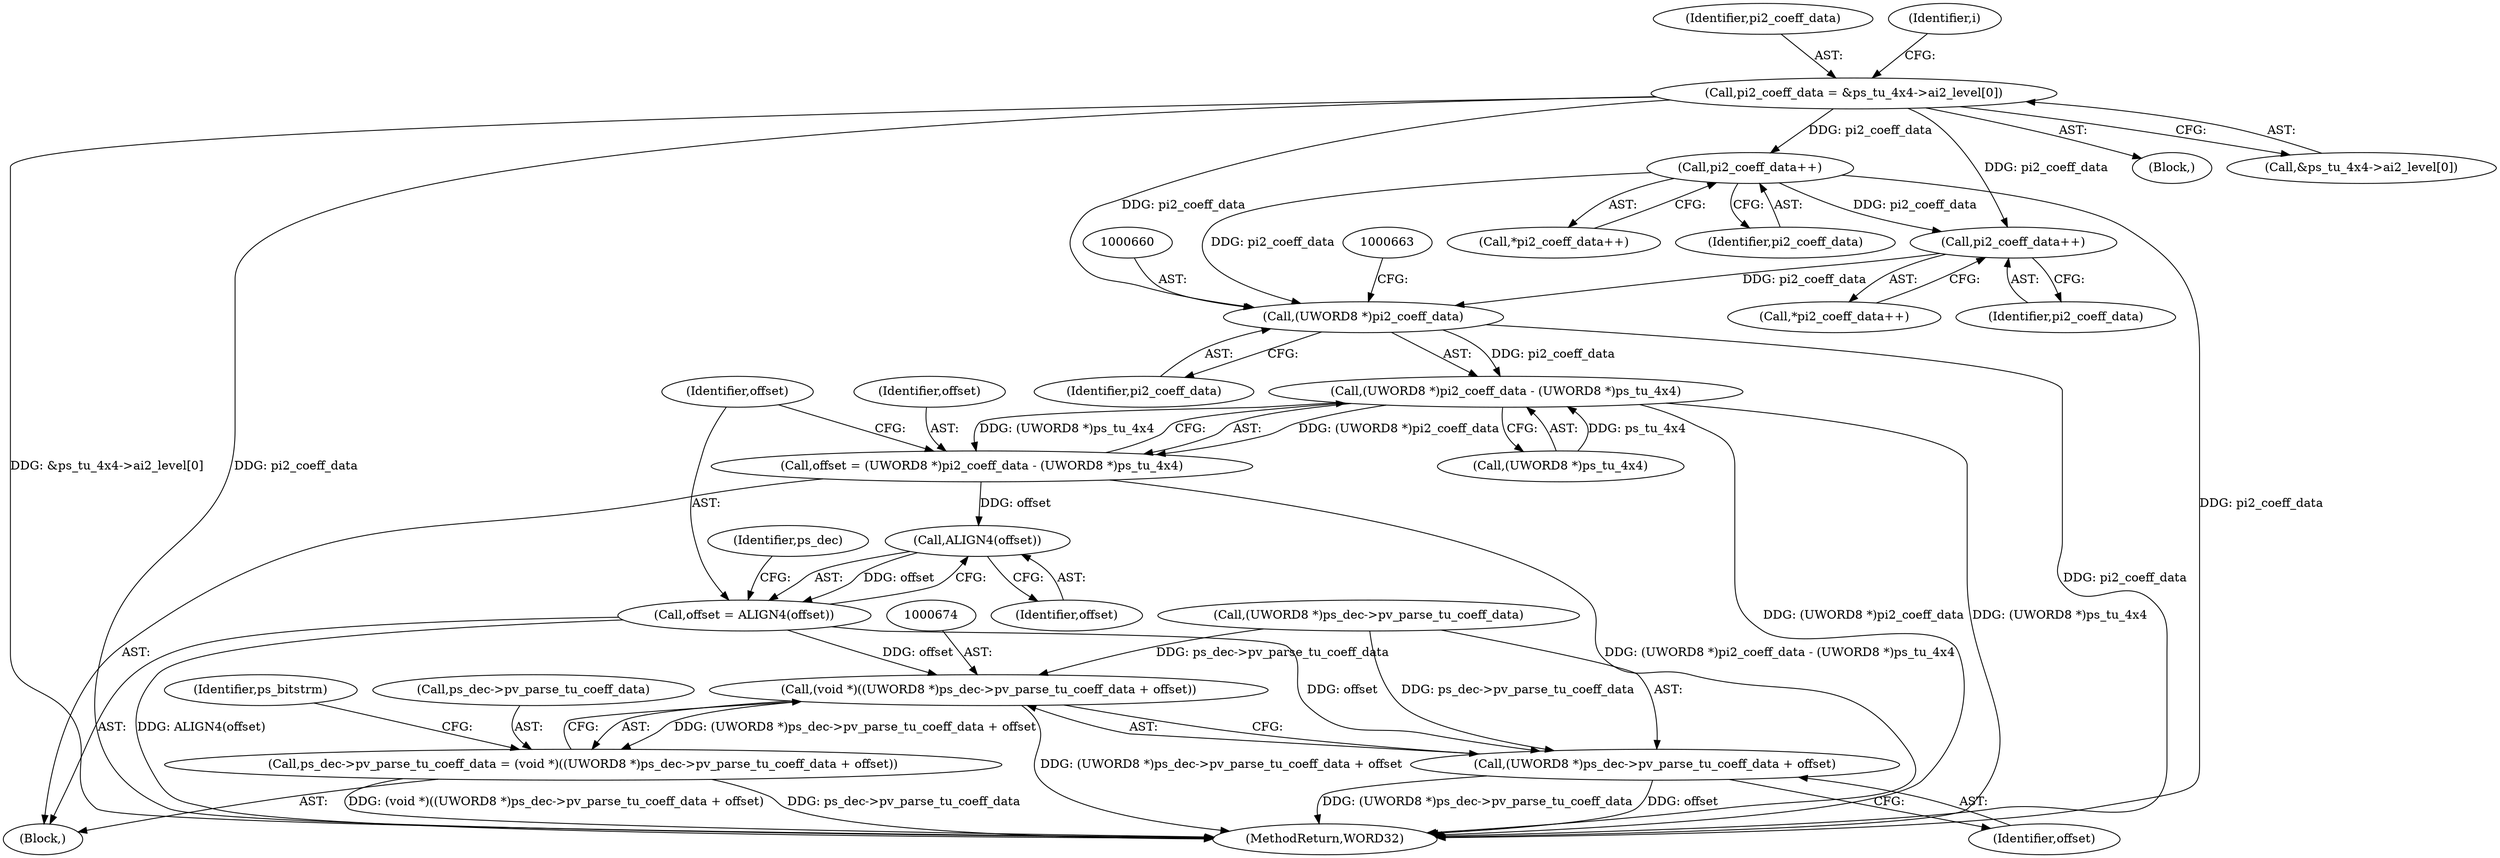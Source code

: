digraph "0_Android_c57fc3703ae2e0d41b1f6580c50015937f2d23c1@array" {
"1000225" [label="(Call,pi2_coeff_data = &ps_tu_4x4->ai2_level[0])"];
"1000613" [label="(Call,pi2_coeff_data++)"];
"1000646" [label="(Call,pi2_coeff_data++)"];
"1000659" [label="(Call,(UWORD8 *)pi2_coeff_data)"];
"1000658" [label="(Call,(UWORD8 *)pi2_coeff_data - (UWORD8 *)ps_tu_4x4)"];
"1000656" [label="(Call,offset = (UWORD8 *)pi2_coeff_data - (UWORD8 *)ps_tu_4x4)"];
"1000667" [label="(Call,ALIGN4(offset))"];
"1000665" [label="(Call,offset = ALIGN4(offset))"];
"1000673" [label="(Call,(void *)((UWORD8 *)ps_dec->pv_parse_tu_coeff_data + offset))"];
"1000669" [label="(Call,ps_dec->pv_parse_tu_coeff_data = (void *)((UWORD8 *)ps_dec->pv_parse_tu_coeff_data + offset))"];
"1000675" [label="(Call,(UWORD8 *)ps_dec->pv_parse_tu_coeff_data + offset)"];
"1000668" [label="(Identifier,offset)"];
"1000226" [label="(Identifier,pi2_coeff_data)"];
"1000661" [label="(Identifier,pi2_coeff_data)"];
"1000654" [label="(Block,)"];
"1000681" [label="(Identifier,offset)"];
"1000656" [label="(Call,offset = (UWORD8 *)pi2_coeff_data - (UWORD8 *)ps_tu_4x4)"];
"1000667" [label="(Call,ALIGN4(offset))"];
"1000669" [label="(Call,ps_dec->pv_parse_tu_coeff_data = (void *)((UWORD8 *)ps_dec->pv_parse_tu_coeff_data + offset))"];
"1000168" [label="(Block,)"];
"1000613" [label="(Call,pi2_coeff_data++)"];
"1000673" [label="(Call,(void *)((UWORD8 *)ps_dec->pv_parse_tu_coeff_data + offset))"];
"1000227" [label="(Call,&ps_tu_4x4->ai2_level[0])"];
"1000614" [label="(Identifier,pi2_coeff_data)"];
"1000675" [label="(Call,(UWORD8 *)ps_dec->pv_parse_tu_coeff_data + offset)"];
"1000671" [label="(Identifier,ps_dec)"];
"1000658" [label="(Call,(UWORD8 *)pi2_coeff_data - (UWORD8 *)ps_tu_4x4)"];
"1000647" [label="(Identifier,pi2_coeff_data)"];
"1000657" [label="(Identifier,offset)"];
"1000645" [label="(Call,*pi2_coeff_data++)"];
"1000670" [label="(Call,ps_dec->pv_parse_tu_coeff_data)"];
"1000646" [label="(Call,pi2_coeff_data++)"];
"1000689" [label="(MethodReturn,WORD32)"];
"1000665" [label="(Call,offset = ALIGN4(offset))"];
"1000659" [label="(Call,(UWORD8 *)pi2_coeff_data)"];
"1000225" [label="(Call,pi2_coeff_data = &ps_tu_4x4->ai2_level[0])"];
"1000662" [label="(Call,(UWORD8 *)ps_tu_4x4)"];
"1000234" [label="(Identifier,i)"];
"1000612" [label="(Call,*pi2_coeff_data++)"];
"1000684" [label="(Identifier,ps_bitstrm)"];
"1000676" [label="(Call,(UWORD8 *)ps_dec->pv_parse_tu_coeff_data)"];
"1000666" [label="(Identifier,offset)"];
"1000225" -> "1000168"  [label="AST: "];
"1000225" -> "1000227"  [label="CFG: "];
"1000226" -> "1000225"  [label="AST: "];
"1000227" -> "1000225"  [label="AST: "];
"1000234" -> "1000225"  [label="CFG: "];
"1000225" -> "1000689"  [label="DDG: &ps_tu_4x4->ai2_level[0]"];
"1000225" -> "1000689"  [label="DDG: pi2_coeff_data"];
"1000225" -> "1000613"  [label="DDG: pi2_coeff_data"];
"1000225" -> "1000646"  [label="DDG: pi2_coeff_data"];
"1000225" -> "1000659"  [label="DDG: pi2_coeff_data"];
"1000613" -> "1000612"  [label="AST: "];
"1000613" -> "1000614"  [label="CFG: "];
"1000614" -> "1000613"  [label="AST: "];
"1000612" -> "1000613"  [label="CFG: "];
"1000613" -> "1000689"  [label="DDG: pi2_coeff_data"];
"1000613" -> "1000646"  [label="DDG: pi2_coeff_data"];
"1000613" -> "1000659"  [label="DDG: pi2_coeff_data"];
"1000646" -> "1000645"  [label="AST: "];
"1000646" -> "1000647"  [label="CFG: "];
"1000647" -> "1000646"  [label="AST: "];
"1000645" -> "1000646"  [label="CFG: "];
"1000646" -> "1000659"  [label="DDG: pi2_coeff_data"];
"1000659" -> "1000658"  [label="AST: "];
"1000659" -> "1000661"  [label="CFG: "];
"1000660" -> "1000659"  [label="AST: "];
"1000661" -> "1000659"  [label="AST: "];
"1000663" -> "1000659"  [label="CFG: "];
"1000659" -> "1000689"  [label="DDG: pi2_coeff_data"];
"1000659" -> "1000658"  [label="DDG: pi2_coeff_data"];
"1000658" -> "1000656"  [label="AST: "];
"1000658" -> "1000662"  [label="CFG: "];
"1000662" -> "1000658"  [label="AST: "];
"1000656" -> "1000658"  [label="CFG: "];
"1000658" -> "1000689"  [label="DDG: (UWORD8 *)ps_tu_4x4"];
"1000658" -> "1000689"  [label="DDG: (UWORD8 *)pi2_coeff_data"];
"1000658" -> "1000656"  [label="DDG: (UWORD8 *)pi2_coeff_data"];
"1000658" -> "1000656"  [label="DDG: (UWORD8 *)ps_tu_4x4"];
"1000662" -> "1000658"  [label="DDG: ps_tu_4x4"];
"1000656" -> "1000654"  [label="AST: "];
"1000657" -> "1000656"  [label="AST: "];
"1000666" -> "1000656"  [label="CFG: "];
"1000656" -> "1000689"  [label="DDG: (UWORD8 *)pi2_coeff_data - (UWORD8 *)ps_tu_4x4"];
"1000656" -> "1000667"  [label="DDG: offset"];
"1000667" -> "1000665"  [label="AST: "];
"1000667" -> "1000668"  [label="CFG: "];
"1000668" -> "1000667"  [label="AST: "];
"1000665" -> "1000667"  [label="CFG: "];
"1000667" -> "1000665"  [label="DDG: offset"];
"1000665" -> "1000654"  [label="AST: "];
"1000666" -> "1000665"  [label="AST: "];
"1000671" -> "1000665"  [label="CFG: "];
"1000665" -> "1000689"  [label="DDG: ALIGN4(offset)"];
"1000665" -> "1000673"  [label="DDG: offset"];
"1000665" -> "1000675"  [label="DDG: offset"];
"1000673" -> "1000669"  [label="AST: "];
"1000673" -> "1000675"  [label="CFG: "];
"1000674" -> "1000673"  [label="AST: "];
"1000675" -> "1000673"  [label="AST: "];
"1000669" -> "1000673"  [label="CFG: "];
"1000673" -> "1000689"  [label="DDG: (UWORD8 *)ps_dec->pv_parse_tu_coeff_data + offset"];
"1000673" -> "1000669"  [label="DDG: (UWORD8 *)ps_dec->pv_parse_tu_coeff_data + offset"];
"1000676" -> "1000673"  [label="DDG: ps_dec->pv_parse_tu_coeff_data"];
"1000669" -> "1000654"  [label="AST: "];
"1000670" -> "1000669"  [label="AST: "];
"1000684" -> "1000669"  [label="CFG: "];
"1000669" -> "1000689"  [label="DDG: ps_dec->pv_parse_tu_coeff_data"];
"1000669" -> "1000689"  [label="DDG: (void *)((UWORD8 *)ps_dec->pv_parse_tu_coeff_data + offset)"];
"1000675" -> "1000681"  [label="CFG: "];
"1000676" -> "1000675"  [label="AST: "];
"1000681" -> "1000675"  [label="AST: "];
"1000675" -> "1000689"  [label="DDG: offset"];
"1000675" -> "1000689"  [label="DDG: (UWORD8 *)ps_dec->pv_parse_tu_coeff_data"];
"1000676" -> "1000675"  [label="DDG: ps_dec->pv_parse_tu_coeff_data"];
}
